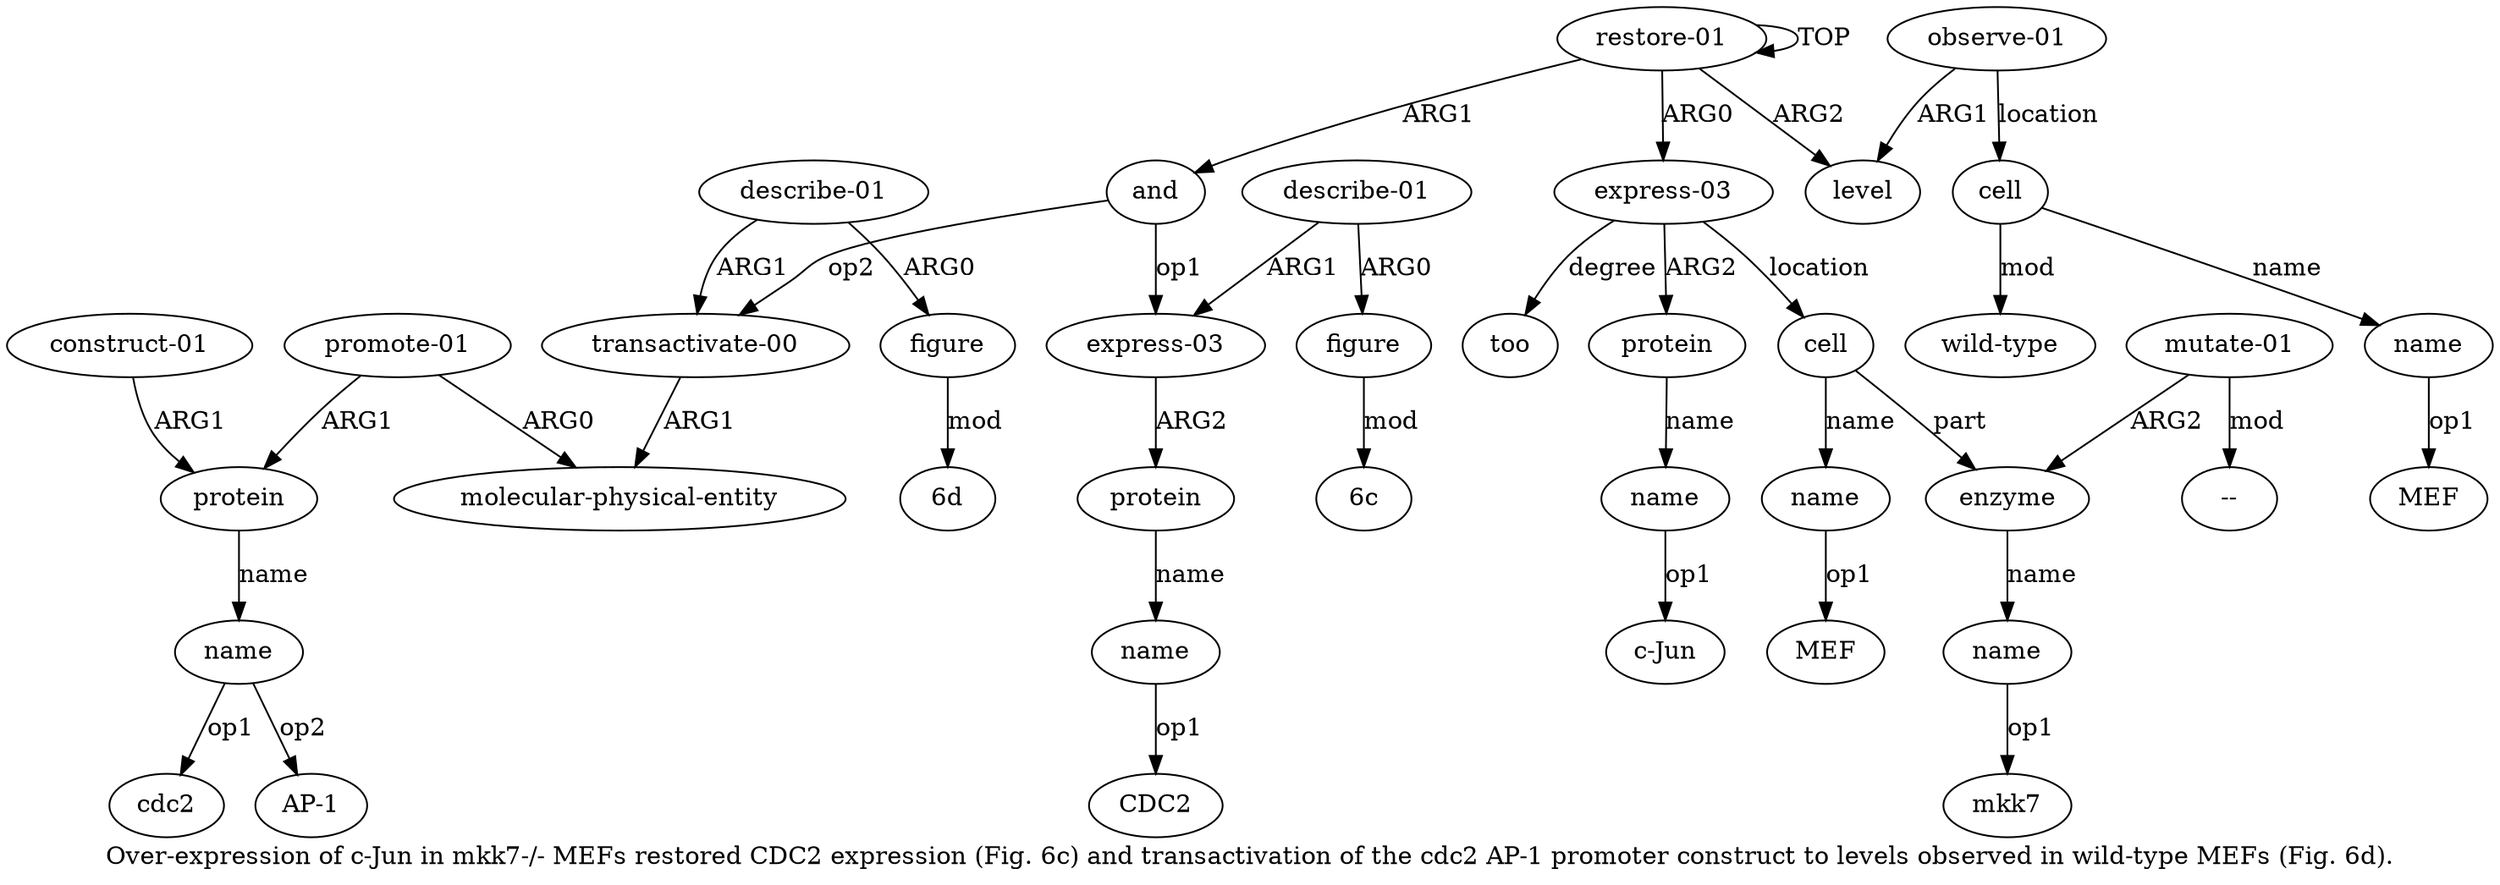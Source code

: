 digraph  {
	graph [label="Over-expression of c-Jun in mkk7-/- MEFs restored CDC2 expression (Fig. 6c) and transactivation of the cdc2 AP-1 promoter construct \
to levels observed in wild-type MEFs (Fig. 6d)."];
	node [label="\N"];
	a20	 [color=black,
		gold_ind=20,
		gold_label=name,
		label=name,
		test_ind=20,
		test_label=name];
	"a20 cdc2"	 [color=black,
		gold_ind=-1,
		gold_label=cdc2,
		label=cdc2,
		test_ind=-1,
		test_label=cdc2];
	a20 -> "a20 cdc2" [key=0,
	color=black,
	gold_label=op1,
	label=op1,
	test_label=op1];
"a20 AP-1" [color=black,
	gold_ind=-1,
	gold_label="AP-1",
	label="AP-1",
	test_ind=-1,
	test_label="AP-1"];
a20 -> "a20 AP-1" [key=0,
color=black,
gold_label=op2,
label=op2,
test_label=op2];
a21 [color=black,
gold_ind=21,
gold_label="construct-01",
label="construct-01",
test_ind=21,
test_label="construct-01"];
a19 [color=black,
gold_ind=19,
gold_label=protein,
label=protein,
test_ind=19,
test_label=protein];
a21 -> a19 [key=0,
color=black,
gold_label=ARG1,
label=ARG1,
test_label=ARG1];
a22 [color=black,
gold_ind=22,
gold_label="describe-01",
label="describe-01",
test_ind=22,
test_label="describe-01"];
a23 [color=black,
gold_ind=23,
gold_label=figure,
label=figure,
test_ind=23,
test_label=figure];
a22 -> a23 [key=0,
color=black,
gold_label=ARG0,
label=ARG0,
test_label=ARG0];
a16 [color=black,
gold_ind=16,
gold_label="transactivate-00",
label="transactivate-00",
test_ind=16,
test_label="transactivate-00"];
a22 -> a16 [key=0,
color=black,
gold_label=ARG1,
label=ARG1,
test_label=ARG1];
"a23 6d" [color=black,
gold_ind=-1,
gold_label="6d",
label="6d",
test_ind=-1,
test_label="6d"];
a23 -> "a23 6d" [key=0,
color=black,
gold_label=mod,
label=mod,
test_label=mod];
a24 [color=black,
gold_ind=24,
gold_label=level,
label=level,
test_ind=24,
test_label=level];
a25 [color=black,
gold_ind=25,
gold_label="observe-01",
label="observe-01",
test_ind=25,
test_label="observe-01"];
a25 -> a24 [key=0,
color=black,
gold_label=ARG1,
label=ARG1,
test_label=ARG1];
a26 [color=black,
gold_ind=26,
gold_label=cell,
label=cell,
test_ind=26,
test_label=cell];
a25 -> a26 [key=0,
color=black,
gold_label=location,
label=location,
test_label=location];
a27 [color=black,
gold_ind=27,
gold_label=name,
label=name,
test_ind=27,
test_label=name];
a26 -> a27 [key=0,
color=black,
gold_label=name,
label=name,
test_label=name];
a28 [color=black,
gold_ind=28,
gold_label="wild-type",
label="wild-type",
test_ind=28,
test_label="wild-type"];
a26 -> a28 [key=0,
color=black,
gold_label=mod,
label=mod,
test_label=mod];
"a27 MEF" [color=black,
gold_ind=-1,
gold_label=MEF,
label=MEF,
test_ind=-1,
test_label=MEF];
a27 -> "a27 MEF" [key=0,
color=black,
gold_label=op1,
label=op1,
test_label=op1];
"a15 6c" [color=black,
gold_ind=-1,
gold_label="6c",
label="6c",
test_ind=-1,
test_label="6c"];
"a9 --" [color=black,
gold_ind=-1,
gold_label="--",
label="--",
test_ind=-1,
test_label="--"];
"a6 MEF" [color=black,
gold_ind=-1,
gold_label=MEF,
label=MEF,
test_ind=-1,
test_label=MEF];
"a3 c-Jun" [color=black,
gold_ind=-1,
gold_label="c-Jun",
label="c-Jun",
test_ind=-1,
test_label="c-Jun"];
a15 [color=black,
gold_ind=15,
gold_label=figure,
label=figure,
test_ind=15,
test_label=figure];
a15 -> "a15 6c" [key=0,
color=black,
gold_label=mod,
label=mod,
test_label=mod];
a14 [color=black,
gold_ind=14,
gold_label="describe-01",
label="describe-01",
test_ind=14,
test_label="describe-01"];
a14 -> a15 [key=0,
color=black,
gold_label=ARG0,
label=ARG0,
test_label=ARG0];
a11 [color=black,
gold_ind=11,
gold_label="express-03",
label="express-03",
test_ind=11,
test_label="express-03"];
a14 -> a11 [key=0,
color=black,
gold_label=ARG1,
label=ARG1,
test_label=ARG1];
a17 [color=black,
gold_ind=17,
gold_label="molecular-physical-entity",
label="molecular-physical-entity",
test_ind=17,
test_label="molecular-physical-entity"];
a16 -> a17 [key=0,
color=black,
gold_label=ARG1,
label=ARG1,
test_label=ARG1];
a12 [color=black,
gold_ind=12,
gold_label=protein,
label=protein,
test_ind=12,
test_label=protein];
a11 -> a12 [key=0,
color=black,
gold_label=ARG2,
label=ARG2,
test_label=ARG2];
a10 [color=black,
gold_ind=10,
gold_label=and,
label=and,
test_ind=10,
test_label=and];
a10 -> a16 [key=0,
color=black,
gold_label=op2,
label=op2,
test_label=op2];
a10 -> a11 [key=0,
color=black,
gold_label=op1,
label=op1,
test_label=op1];
a13 [color=black,
gold_ind=13,
gold_label=name,
label=name,
test_ind=13,
test_label=name];
"a13 CDC2" [color=black,
gold_ind=-1,
gold_label=CDC2,
label=CDC2,
test_ind=-1,
test_label=CDC2];
a13 -> "a13 CDC2" [key=0,
color=black,
gold_label=op1,
label=op1,
test_label=op1];
a12 -> a13 [key=0,
color=black,
gold_label=name,
label=name,
test_label=name];
a19 -> a20 [key=0,
color=black,
gold_label=name,
label=name,
test_label=name];
a18 [color=black,
gold_ind=18,
gold_label="promote-01",
label="promote-01",
test_ind=18,
test_label="promote-01"];
a18 -> a17 [key=0,
color=black,
gold_label=ARG0,
label=ARG0,
test_label=ARG0];
a18 -> a19 [key=0,
color=black,
gold_label=ARG1,
label=ARG1,
test_label=ARG1];
a1 [color=black,
gold_ind=1,
gold_label="express-03",
label="express-03",
test_ind=1,
test_label="express-03"];
a2 [color=black,
gold_ind=2,
gold_label=protein,
label=protein,
test_ind=2,
test_label=protein];
a1 -> a2 [key=0,
color=black,
gold_label=ARG2,
label=ARG2,
test_label=ARG2];
a5 [color=black,
gold_ind=5,
gold_label=cell,
label=cell,
test_ind=5,
test_label=cell];
a1 -> a5 [key=0,
color=black,
gold_label=location,
label=location,
test_label=location];
a4 [color=black,
gold_ind=4,
gold_label=too,
label=too,
test_ind=4,
test_label=too];
a1 -> a4 [key=0,
color=black,
gold_label=degree,
label=degree,
test_label=degree];
a0 [color=black,
gold_ind=0,
gold_label="restore-01",
label="restore-01",
test_ind=0,
test_label="restore-01"];
a0 -> a24 [key=0,
color=black,
gold_label=ARG2,
label=ARG2,
test_label=ARG2];
a0 -> a10 [key=0,
color=black,
gold_label=ARG1,
label=ARG1,
test_label=ARG1];
a0 -> a1 [key=0,
color=black,
gold_label=ARG0,
label=ARG0,
test_label=ARG0];
a0 -> a0 [key=0,
color=black,
gold_label=TOP,
label=TOP,
test_label=TOP];
a3 [color=black,
gold_ind=3,
gold_label=name,
label=name,
test_ind=3,
test_label=name];
a3 -> "a3 c-Jun" [key=0,
color=black,
gold_label=op1,
label=op1,
test_label=op1];
a2 -> a3 [key=0,
color=black,
gold_label=name,
label=name,
test_label=name];
a7 [color=black,
gold_ind=7,
gold_label=enzyme,
label=enzyme,
test_ind=7,
test_label=enzyme];
a5 -> a7 [key=0,
color=black,
gold_label=part,
label=part,
test_label=part];
a6 [color=black,
gold_ind=6,
gold_label=name,
label=name,
test_ind=6,
test_label=name];
a5 -> a6 [key=0,
color=black,
gold_label=name,
label=name,
test_label=name];
a8 [color=black,
gold_ind=8,
gold_label=name,
label=name,
test_ind=8,
test_label=name];
a7 -> a8 [key=0,
color=black,
gold_label=name,
label=name,
test_label=name];
a6 -> "a6 MEF" [key=0,
color=black,
gold_label=op1,
label=op1,
test_label=op1];
a9 [color=black,
gold_ind=9,
gold_label="mutate-01",
label="mutate-01",
test_ind=9,
test_label="mutate-01"];
a9 -> "a9 --" [key=0,
color=black,
gold_label=mod,
label=mod,
test_label=mod];
a9 -> a7 [key=0,
color=black,
gold_label=ARG2,
label=ARG2,
test_label=ARG2];
"a8 mkk7" [color=black,
gold_ind=-1,
gold_label=mkk7,
label=mkk7,
test_ind=-1,
test_label=mkk7];
a8 -> "a8 mkk7" [key=0,
color=black,
gold_label=op1,
label=op1,
test_label=op1];
}
